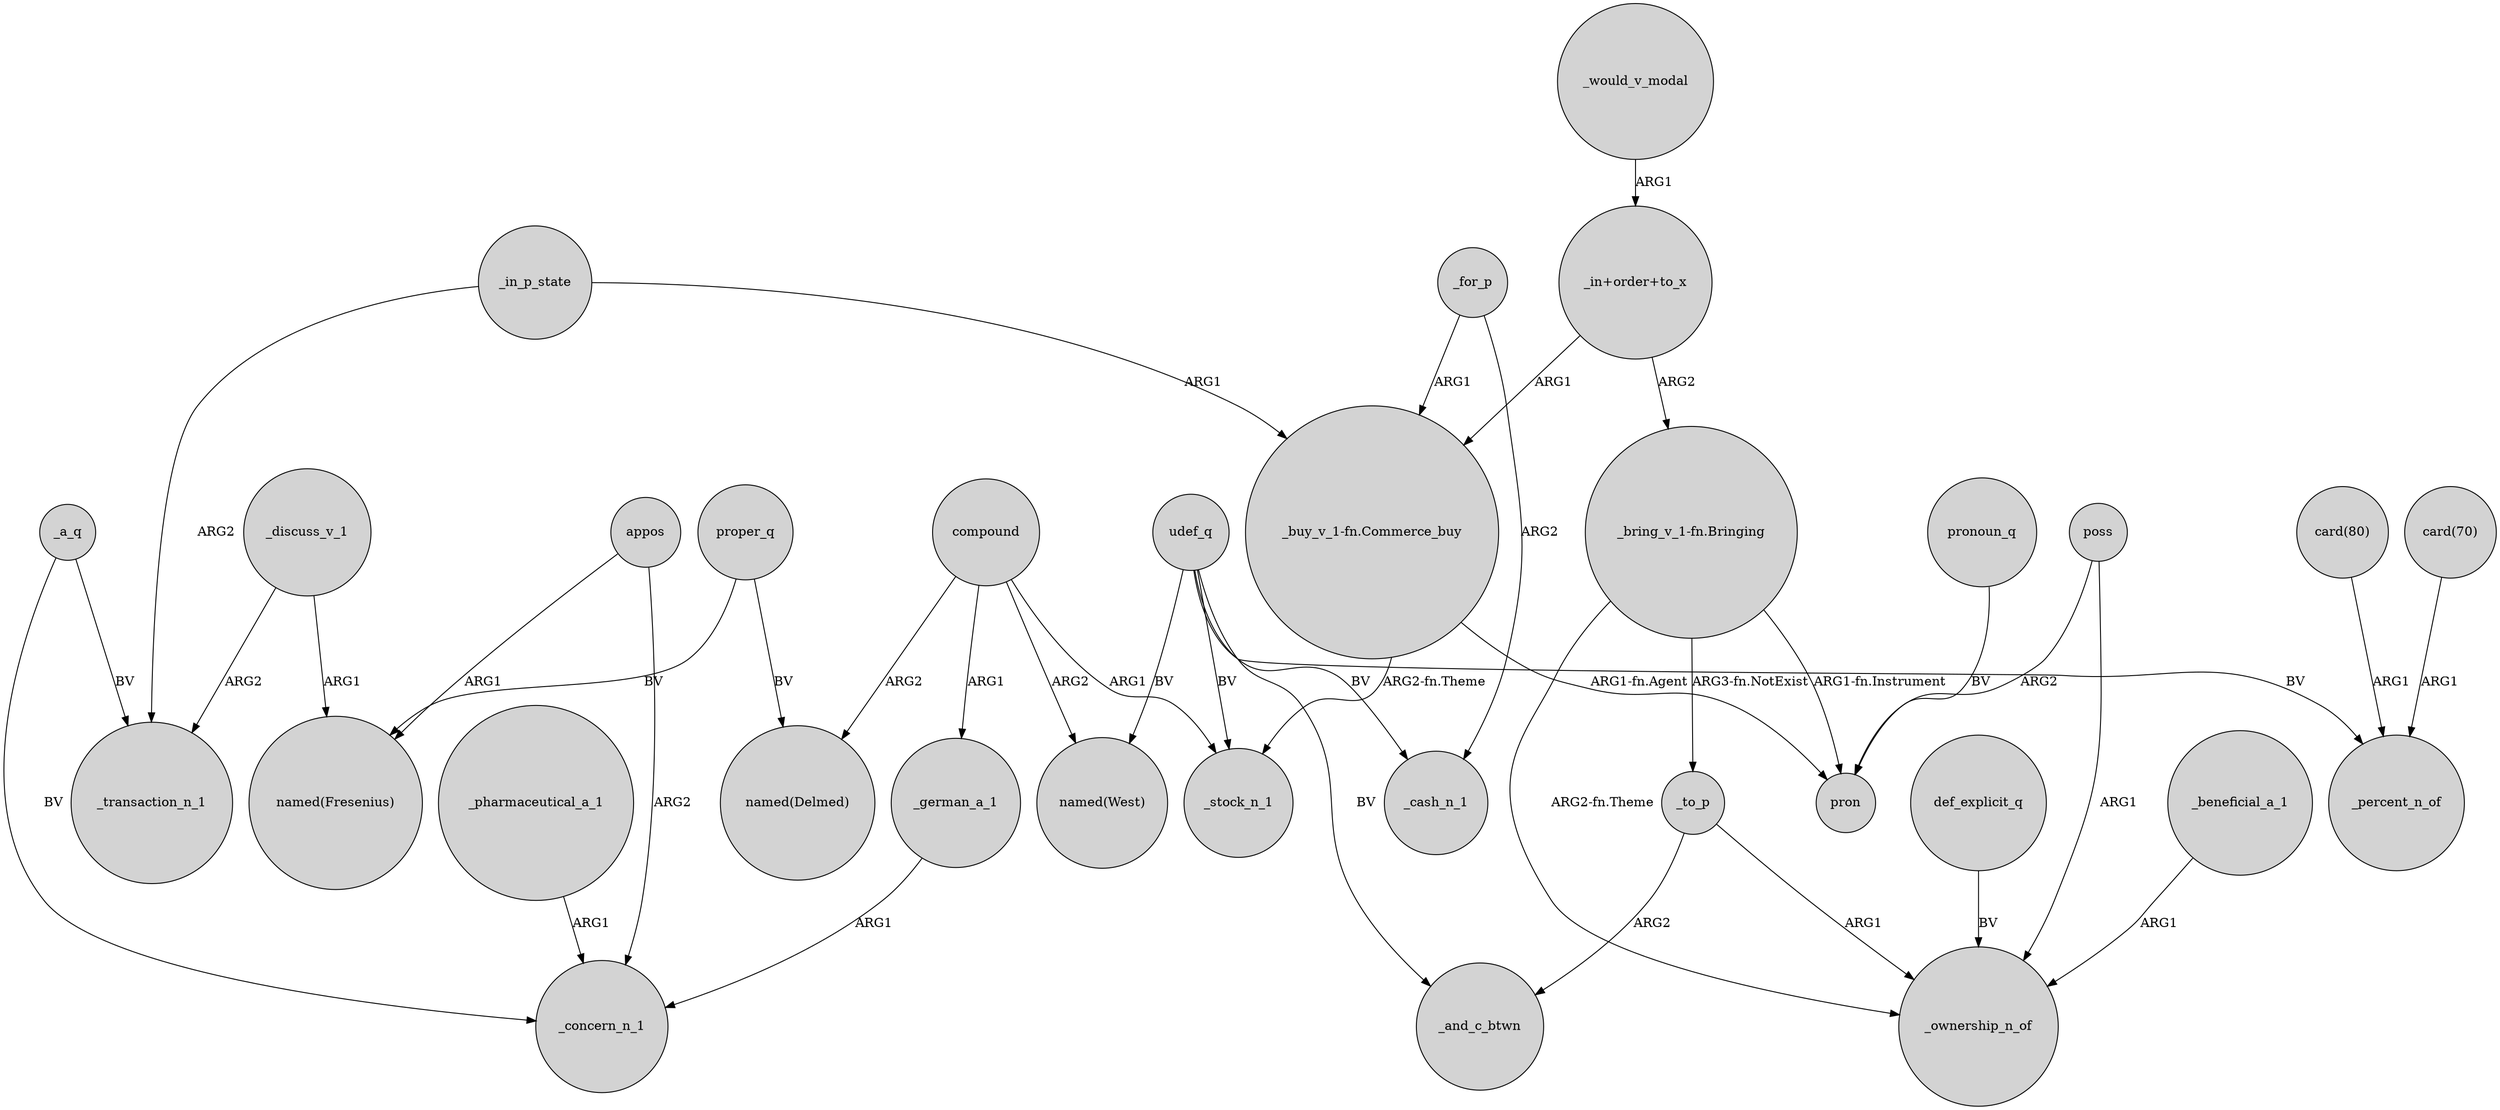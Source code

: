 digraph {
	node [shape=circle style=filled]
	_a_q -> _concern_n_1 [label=BV]
	compound -> "named(West)" [label=ARG2]
	_discuss_v_1 -> "named(Fresenius)" [label=ARG1]
	poss -> _ownership_n_of [label=ARG1]
	poss -> pron [label=ARG2]
	appos -> "named(Fresenius)" [label=ARG1]
	udef_q -> _cash_n_1 [label=BV]
	"_buy_v_1-fn.Commerce_buy" -> pron [label="ARG1-fn.Agent"]
	_for_p -> _cash_n_1 [label=ARG2]
	_would_v_modal -> "_in+order+to_x" [label=ARG1]
	compound -> _stock_n_1 [label=ARG1]
	"_in+order+to_x" -> "_buy_v_1-fn.Commerce_buy" [label=ARG1]
	_a_q -> _transaction_n_1 [label=BV]
	_in_p_state -> "_buy_v_1-fn.Commerce_buy" [label=ARG1]
	appos -> _concern_n_1 [label=ARG2]
	proper_q -> "named(Delmed)" [label=BV]
	def_explicit_q -> _ownership_n_of [label=BV]
	pronoun_q -> pron [label=BV]
	_beneficial_a_1 -> _ownership_n_of [label=ARG1]
	udef_q -> _stock_n_1 [label=BV]
	_german_a_1 -> _concern_n_1 [label=ARG1]
	"_bring_v_1-fn.Bringing" -> pron [label="ARG1-fn.Instrument"]
	"card(70)" -> _percent_n_of [label=ARG1]
	udef_q -> "named(West)" [label=BV]
	proper_q -> "named(Fresenius)" [label=BV]
	_for_p -> "_buy_v_1-fn.Commerce_buy" [label=ARG1]
	"card(80)" -> _percent_n_of [label=ARG1]
	_to_p -> _and_c_btwn [label=ARG2]
	"_bring_v_1-fn.Bringing" -> _to_p [label="ARG3-fn.NotExist"]
	"_bring_v_1-fn.Bringing" -> _ownership_n_of [label="ARG2-fn.Theme"]
	_in_p_state -> _transaction_n_1 [label=ARG2]
	udef_q -> _percent_n_of [label=BV]
	_pharmaceutical_a_1 -> _concern_n_1 [label=ARG1]
	compound -> "named(Delmed)" [label=ARG2]
	udef_q -> _and_c_btwn [label=BV]
	"_buy_v_1-fn.Commerce_buy" -> _stock_n_1 [label="ARG2-fn.Theme"]
	"_in+order+to_x" -> "_bring_v_1-fn.Bringing" [label=ARG2]
	_to_p -> _ownership_n_of [label=ARG1]
	_discuss_v_1 -> _transaction_n_1 [label=ARG2]
	compound -> _german_a_1 [label=ARG1]
}
